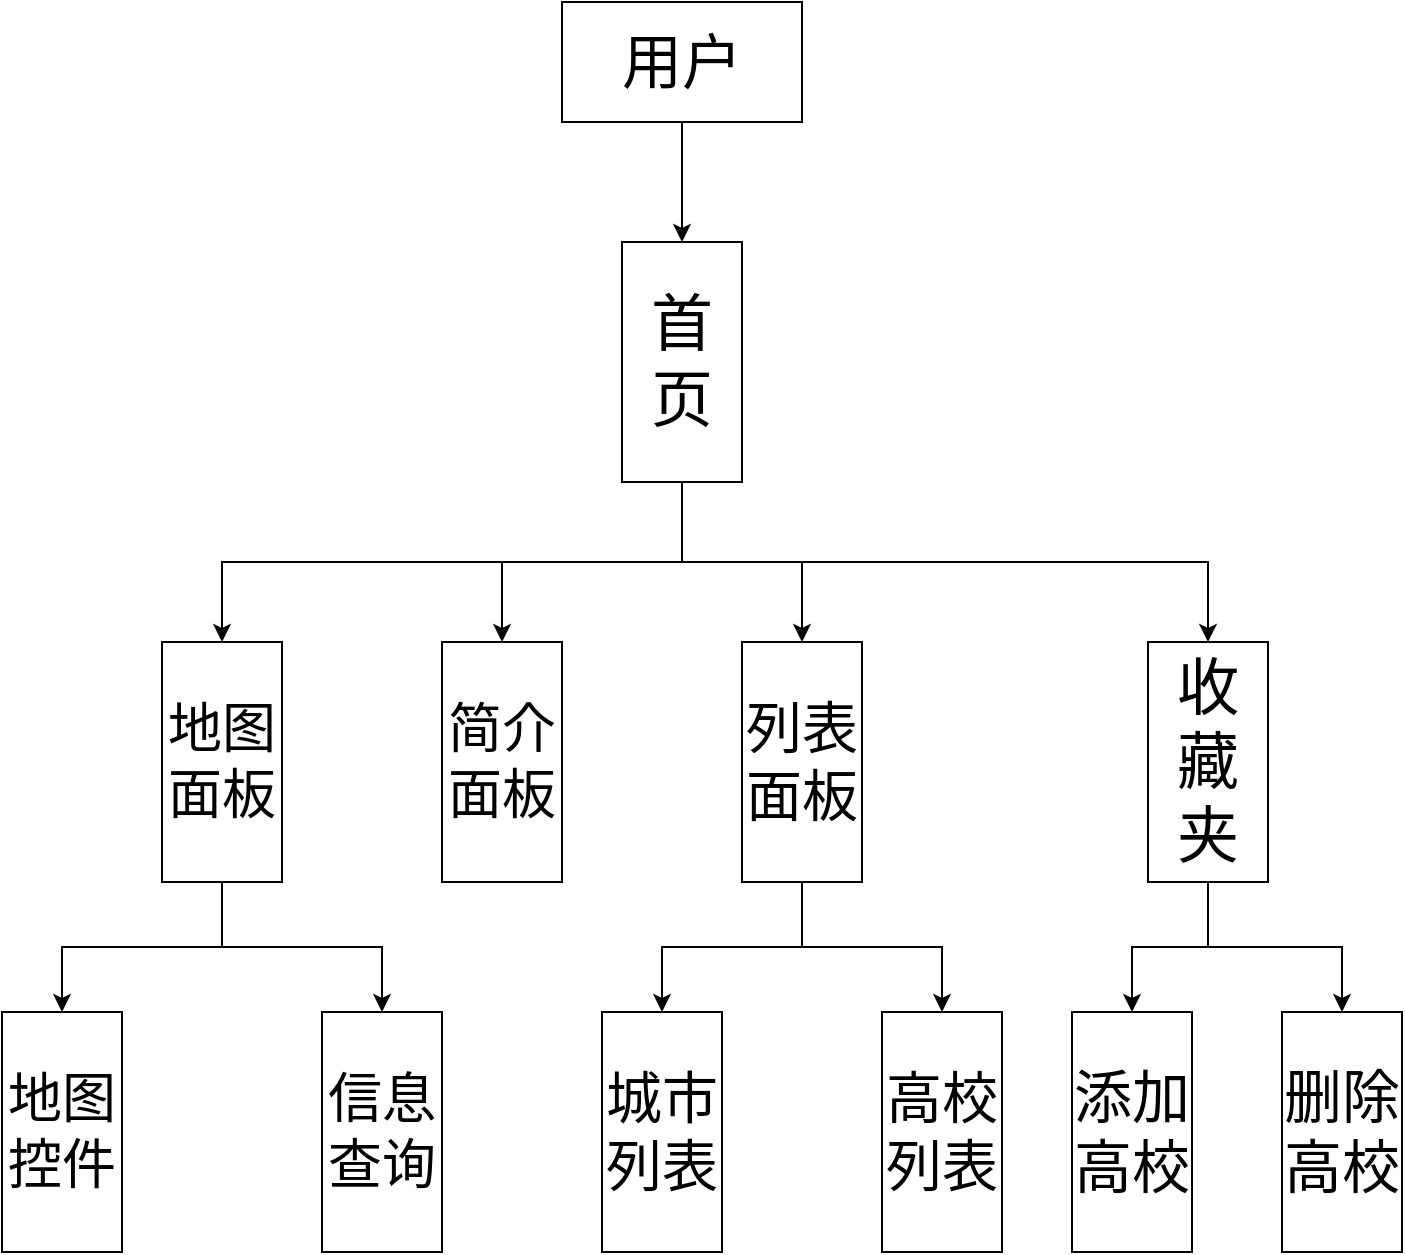 <mxfile version="24.4.7" type="github">
  <diagram name="第 1 页" id="SwL3U8M1bM2HicuCUBdc">
    <mxGraphModel dx="1434" dy="756" grid="0" gridSize="10" guides="1" tooltips="1" connect="1" arrows="1" fold="1" page="1" pageScale="1" pageWidth="827" pageHeight="1169" math="0" shadow="0">
      <root>
        <mxCell id="0" />
        <mxCell id="1" parent="0" />
        <mxCell id="vLBTxcqde7IN3xj8JdE4-10" value="" style="edgeStyle=orthogonalEdgeStyle;rounded=0;orthogonalLoop=1;jettySize=auto;html=1;" parent="1" source="vLBTxcqde7IN3xj8JdE4-1" target="vLBTxcqde7IN3xj8JdE4-4" edge="1">
          <mxGeometry relative="1" as="geometry" />
        </mxCell>
        <mxCell id="vLBTxcqde7IN3xj8JdE4-1" value="&lt;font style=&quot;font-size: 30px;&quot;&gt;用户&lt;/font&gt;" style="rounded=0;whiteSpace=wrap;html=1;" parent="1" vertex="1">
          <mxGeometry x="320" y="80" width="120" height="60" as="geometry" />
        </mxCell>
        <mxCell id="vLBTxcqde7IN3xj8JdE4-12" style="edgeStyle=orthogonalEdgeStyle;rounded=0;orthogonalLoop=1;jettySize=auto;html=1;exitX=1;exitY=0.5;exitDx=0;exitDy=0;entryX=0;entryY=0.5;entryDx=0;entryDy=0;" parent="1" source="vLBTxcqde7IN3xj8JdE4-4" target="vLBTxcqde7IN3xj8JdE4-8" edge="1">
          <mxGeometry relative="1" as="geometry" />
        </mxCell>
        <mxCell id="vLBTxcqde7IN3xj8JdE4-13" style="edgeStyle=orthogonalEdgeStyle;rounded=0;orthogonalLoop=1;jettySize=auto;html=1;exitX=1;exitY=0.5;exitDx=0;exitDy=0;entryX=0;entryY=0.5;entryDx=0;entryDy=0;" parent="1" source="vLBTxcqde7IN3xj8JdE4-4" target="vLBTxcqde7IN3xj8JdE4-7" edge="1">
          <mxGeometry relative="1" as="geometry" />
        </mxCell>
        <mxCell id="vLBTxcqde7IN3xj8JdE4-14" style="edgeStyle=orthogonalEdgeStyle;rounded=0;orthogonalLoop=1;jettySize=auto;html=1;entryX=0;entryY=0.5;entryDx=0;entryDy=0;" parent="1" source="vLBTxcqde7IN3xj8JdE4-4" target="vLBTxcqde7IN3xj8JdE4-6" edge="1">
          <mxGeometry relative="1" as="geometry" />
        </mxCell>
        <mxCell id="vLBTxcqde7IN3xj8JdE4-17" style="edgeStyle=orthogonalEdgeStyle;rounded=0;orthogonalLoop=1;jettySize=auto;html=1;exitX=1;exitY=0.5;exitDx=0;exitDy=0;entryX=0;entryY=0.5;entryDx=0;entryDy=0;" parent="1" source="vLBTxcqde7IN3xj8JdE4-4" target="vLBTxcqde7IN3xj8JdE4-5" edge="1">
          <mxGeometry relative="1" as="geometry" />
        </mxCell>
        <mxCell id="vLBTxcqde7IN3xj8JdE4-4" value="&lt;font style=&quot;font-size: 31px;&quot;&gt;首页&lt;/font&gt;" style="rounded=0;whiteSpace=wrap;html=1;direction=south;" parent="1" vertex="1">
          <mxGeometry x="350" y="200" width="60" height="120" as="geometry" />
        </mxCell>
        <mxCell id="frlS9GGQCYEtluOQWDQ7-9" style="edgeStyle=orthogonalEdgeStyle;rounded=0;orthogonalLoop=1;jettySize=auto;html=1;exitX=1;exitY=0.5;exitDx=0;exitDy=0;entryX=0;entryY=0.5;entryDx=0;entryDy=0;" parent="1" source="vLBTxcqde7IN3xj8JdE4-5" target="frlS9GGQCYEtluOQWDQ7-7" edge="1">
          <mxGeometry relative="1" as="geometry" />
        </mxCell>
        <mxCell id="frlS9GGQCYEtluOQWDQ7-11" style="edgeStyle=orthogonalEdgeStyle;rounded=0;orthogonalLoop=1;jettySize=auto;html=1;exitX=1;exitY=0.5;exitDx=0;exitDy=0;entryX=0;entryY=0.5;entryDx=0;entryDy=0;" parent="1" source="vLBTxcqde7IN3xj8JdE4-5" target="frlS9GGQCYEtluOQWDQ7-6" edge="1">
          <mxGeometry relative="1" as="geometry" />
        </mxCell>
        <mxCell id="vLBTxcqde7IN3xj8JdE4-5" value="&lt;font style=&quot;font-size: 31px;&quot;&gt;收藏夹&lt;/font&gt;" style="rounded=0;whiteSpace=wrap;html=1;direction=south;" parent="1" vertex="1">
          <mxGeometry x="613" y="400" width="60" height="120" as="geometry" />
        </mxCell>
        <mxCell id="vLBTxcqde7IN3xj8JdE4-20" style="edgeStyle=orthogonalEdgeStyle;rounded=0;orthogonalLoop=1;jettySize=auto;html=1;exitX=1;exitY=0.5;exitDx=0;exitDy=0;entryX=0;entryY=0.5;entryDx=0;entryDy=0;" parent="1" source="vLBTxcqde7IN3xj8JdE4-6" target="vLBTxcqde7IN3xj8JdE4-18" edge="1">
          <mxGeometry relative="1" as="geometry" />
        </mxCell>
        <mxCell id="vLBTxcqde7IN3xj8JdE4-21" style="edgeStyle=orthogonalEdgeStyle;rounded=0;orthogonalLoop=1;jettySize=auto;html=1;exitX=1;exitY=0.5;exitDx=0;exitDy=0;entryX=0;entryY=0.5;entryDx=0;entryDy=0;" parent="1" source="vLBTxcqde7IN3xj8JdE4-6" target="vLBTxcqde7IN3xj8JdE4-19" edge="1">
          <mxGeometry relative="1" as="geometry" />
        </mxCell>
        <mxCell id="vLBTxcqde7IN3xj8JdE4-6" value="&lt;font style=&quot;font-size: 28px;&quot;&gt;列表面板&lt;/font&gt;" style="rounded=0;whiteSpace=wrap;html=1;direction=south;" parent="1" vertex="1">
          <mxGeometry x="410" y="400" width="60" height="120" as="geometry" />
        </mxCell>
        <mxCell id="vLBTxcqde7IN3xj8JdE4-7" value="&lt;font style=&quot;font-size: 27px;&quot;&gt;简介面板&lt;/font&gt;" style="rounded=0;whiteSpace=wrap;html=1;direction=south;" parent="1" vertex="1">
          <mxGeometry x="260" y="400" width="60" height="120" as="geometry" />
        </mxCell>
        <mxCell id="frlS9GGQCYEtluOQWDQ7-4" style="edgeStyle=orthogonalEdgeStyle;rounded=0;orthogonalLoop=1;jettySize=auto;html=1;exitX=1;exitY=0.5;exitDx=0;exitDy=0;entryX=0;entryY=0.5;entryDx=0;entryDy=0;" parent="1" source="vLBTxcqde7IN3xj8JdE4-8" target="frlS9GGQCYEtluOQWDQ7-2" edge="1">
          <mxGeometry relative="1" as="geometry" />
        </mxCell>
        <mxCell id="frlS9GGQCYEtluOQWDQ7-5" style="edgeStyle=orthogonalEdgeStyle;rounded=0;orthogonalLoop=1;jettySize=auto;html=1;exitX=1;exitY=0.5;exitDx=0;exitDy=0;entryX=0;entryY=0.5;entryDx=0;entryDy=0;" parent="1" source="vLBTxcqde7IN3xj8JdE4-8" target="frlS9GGQCYEtluOQWDQ7-1" edge="1">
          <mxGeometry relative="1" as="geometry" />
        </mxCell>
        <mxCell id="vLBTxcqde7IN3xj8JdE4-8" value="&lt;font style=&quot;font-size: 27px;&quot;&gt;地图面板&lt;/font&gt;" style="rounded=0;whiteSpace=wrap;html=1;direction=south;" parent="1" vertex="1">
          <mxGeometry x="120" y="400" width="60" height="120" as="geometry" />
        </mxCell>
        <mxCell id="vLBTxcqde7IN3xj8JdE4-18" value="&lt;font style=&quot;font-size: 28px;&quot;&gt;高校列表&lt;/font&gt;" style="rounded=0;whiteSpace=wrap;html=1;direction=south;" parent="1" vertex="1">
          <mxGeometry x="480" y="585" width="60" height="120" as="geometry" />
        </mxCell>
        <mxCell id="vLBTxcqde7IN3xj8JdE4-19" value="&lt;font style=&quot;font-size: 28px;&quot;&gt;城市列表&lt;/font&gt;" style="rounded=0;whiteSpace=wrap;html=1;direction=south;" parent="1" vertex="1">
          <mxGeometry x="340" y="585" width="60" height="120" as="geometry" />
        </mxCell>
        <mxCell id="frlS9GGQCYEtluOQWDQ7-1" value="&lt;font style=&quot;font-size: 27px;&quot;&gt;信息查询&lt;/font&gt;" style="rounded=0;whiteSpace=wrap;html=1;direction=south;" parent="1" vertex="1">
          <mxGeometry x="200" y="585" width="60" height="120" as="geometry" />
        </mxCell>
        <mxCell id="frlS9GGQCYEtluOQWDQ7-2" value="&lt;font style=&quot;font-size: 27px;&quot;&gt;地图控件&lt;/font&gt;" style="rounded=0;whiteSpace=wrap;html=1;direction=south;" parent="1" vertex="1">
          <mxGeometry x="40" y="585" width="60" height="120" as="geometry" />
        </mxCell>
        <mxCell id="frlS9GGQCYEtluOQWDQ7-6" value="&lt;font style=&quot;font-size: 29px;&quot;&gt;删除高校&lt;/font&gt;" style="rounded=0;whiteSpace=wrap;html=1;direction=south;" parent="1" vertex="1">
          <mxGeometry x="680" y="585" width="60" height="120" as="geometry" />
        </mxCell>
        <mxCell id="frlS9GGQCYEtluOQWDQ7-7" value="&lt;font style=&quot;font-size: 29px;&quot;&gt;添加高校&lt;/font&gt;" style="rounded=0;whiteSpace=wrap;html=1;direction=south;" parent="1" vertex="1">
          <mxGeometry x="575" y="585" width="60" height="120" as="geometry" />
        </mxCell>
      </root>
    </mxGraphModel>
  </diagram>
</mxfile>
